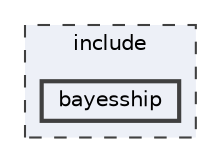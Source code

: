 digraph "/Users/runner/work/BayesShip/BayesShip/include/bayesship"
{
 // LATEX_PDF_SIZE
  bgcolor="transparent";
  edge [fontname=Helvetica,fontsize=10,labelfontname=Helvetica,labelfontsize=10];
  node [fontname=Helvetica,fontsize=10,shape=box,height=0.2,width=0.4];
  compound=true
  subgraph clusterdir_d44c64559bbebec7f509842c48db8b23 {
    graph [ bgcolor="#edf0f7", pencolor="grey25", label="include", fontname=Helvetica,fontsize=10 style="filled,dashed", URL="dir_d44c64559bbebec7f509842c48db8b23.html",tooltip=""]
  dir_e1e48a7c78ce021f5fefc9c507b4d81d [label="bayesship", fillcolor="#edf0f7", color="grey25", style="filled,bold", URL="dir_e1e48a7c78ce021f5fefc9c507b4d81d.html",tooltip=""];
  }
}
